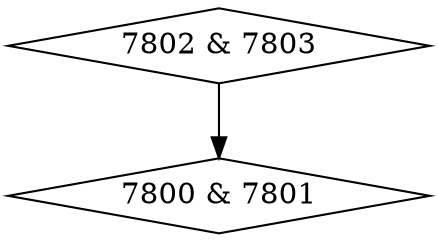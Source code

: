 digraph {
0 [label = "7800 & 7801", shape = diamond];
1 [label = "7802 & 7803", shape = diamond];
1->0;
}
